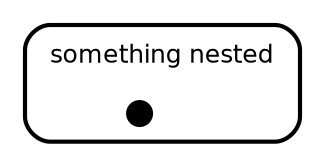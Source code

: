 digraph "state transitions" {
  fontname="Helvetica" fontsize=12 penwidth=2.0 splines=true ordering=out compound=true overlap=scale nodesep=0.3 ranksep=0.1
  node [shape=plaintext style=filled fillcolor="#FFFFFF01" fontname=Helvetica fontsize=12 penwidth=2.0]
  edge [fontname=Helvetica fontsize=10]

    subgraph "cluster_something nested" {
      class="state regular" label= <
      <table cellborder="0" border="0">
        <tr><td>something nested</td></tr>
      </table>
      > style=rounded penwidth=2.0
      "something nested" [shape=point style=invis margin=0 width=0 height=0 fixedsize=true]
        "initial" [shape=circle style=filled class="state initial" color="black" fillcolor="black" fixedsize=true height=0.15 label=""]
  
    }

}

